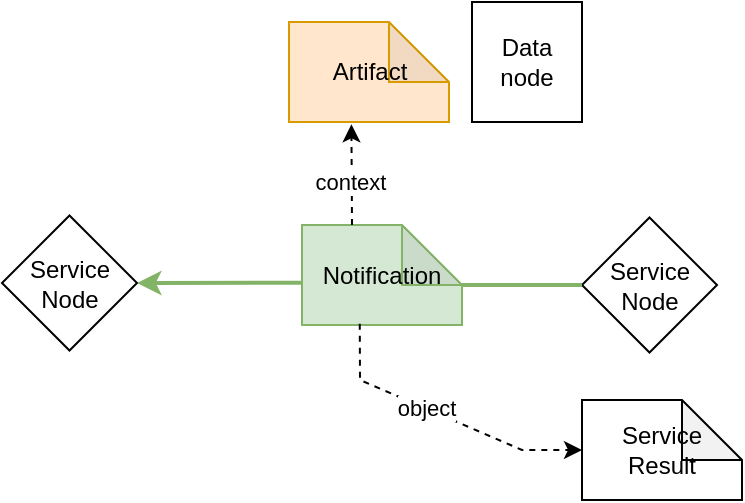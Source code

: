 <mxfile version="20.3.0" type="google"><diagram id="bKlIuONL0UMYNWtzhna3" name="Page-1"><mxGraphModel grid="1" page="1" gridSize="10" guides="1" tooltips="1" connect="1" arrows="1" fold="1" pageScale="1" pageWidth="827" pageHeight="1169" math="0" shadow="0"><root><mxCell id="0"/><mxCell id="1" parent="0"/><mxCell id="B7y1gIS1nqqBivOsphvt-5" value="Notification" style="shape=note;whiteSpace=wrap;html=1;backgroundOutline=1;darkOpacity=0.05;strokeColor=#82b366;fillColor=#d5e8d4;" vertex="1" parent="1"><mxGeometry x="250" y="392.5" width="80" height="50" as="geometry"/></mxCell><mxCell id="1w3zaBxk2jP9lgrqFNdk-2" value="Artifact" style="shape=note;whiteSpace=wrap;html=1;backgroundOutline=1;darkOpacity=0.05;strokeColor=#d79b00;fillColor=#ffe6cc;" vertex="1" parent="1"><mxGeometry x="243.5" y="291" width="80" height="50" as="geometry"/></mxCell><mxCell id="qJPWsQ2E9NH4Jc2ol6bn-1" value="Service&lt;br&gt;Node" style="rhombus;whiteSpace=wrap;html=1;" vertex="1" parent="1"><mxGeometry x="390" y="388.75" width="67.5" height="67.5" as="geometry"/></mxCell><mxCell id="NfxFeVmJ3eAtAK794Kii-2" value="" style="endArrow=classic;html=1;rounded=0;entryX=1;entryY=0.5;entryDx=0;entryDy=0;exitX=-0.002;exitY=0.577;exitDx=0;exitDy=0;exitPerimeter=0;strokeWidth=2;fillColor=#d5e8d4;strokeColor=#82b366;" edge="1" parent="1" source="B7y1gIS1nqqBivOsphvt-5"><mxGeometry width="50" height="50" relative="1" as="geometry"><mxPoint x="220" y="510" as="sourcePoint"/><mxPoint x="167.5" y="421.5" as="targetPoint"/></mxGeometry></mxCell><mxCell id="NfxFeVmJ3eAtAK794Kii-3" value="" style="endArrow=none;html=1;rounded=0;strokeWidth=2;entryX=0;entryY=0.5;entryDx=0;entryDy=0;exitX=0;exitY=0;exitDx=80;exitDy=30;exitPerimeter=0;fillColor=#d5e8d4;strokeColor=#82b366;" edge="1" parent="1" source="B7y1gIS1nqqBivOsphvt-5" target="qJPWsQ2E9NH4Jc2ol6bn-1"><mxGeometry width="50" height="50" relative="1" as="geometry"><mxPoint x="240" y="500" as="sourcePoint"/><mxPoint x="290" y="450" as="targetPoint"/></mxGeometry></mxCell><mxCell id="zcbmZJzm0PyyJxplfOCr-1" value="Service&lt;br&gt;Node" style="rhombus;whiteSpace=wrap;html=1;" vertex="1" parent="1"><mxGeometry x="100" y="387.75" width="67.5" height="67.5" as="geometry"/></mxCell><mxCell id="zcbmZJzm0PyyJxplfOCr-2" value="Data node" style="rounded=0;whiteSpace=wrap;html=1;rotation=0;" vertex="1" parent="1"><mxGeometry x="335" y="281" width="55" height="60" as="geometry"/></mxCell><mxCell id="zcbmZJzm0PyyJxplfOCr-5" value="" style="endArrow=classic;html=1;rounded=0;exitX=0;exitY=0;exitDx=25;exitDy=0;exitPerimeter=0;entryX=0.39;entryY=1.023;entryDx=0;entryDy=0;entryPerimeter=0;dashed=1;" edge="1" parent="1" source="B7y1gIS1nqqBivOsphvt-5" target="1w3zaBxk2jP9lgrqFNdk-2"><mxGeometry width="50" height="50" relative="1" as="geometry"><mxPoint x="310" y="440" as="sourcePoint"/><mxPoint x="360" y="390" as="targetPoint"/></mxGeometry></mxCell><mxCell id="zcbmZJzm0PyyJxplfOCr-6" value="context" style="edgeLabel;html=1;align=center;verticalAlign=middle;resizable=0;points=[];" connectable="0" vertex="1" parent="zcbmZJzm0PyyJxplfOCr-5"><mxGeometry x="-0.148" y="1" relative="1" as="geometry"><mxPoint as="offset"/></mxGeometry></mxCell><mxCell id="zcbmZJzm0PyyJxplfOCr-8" value="Service&lt;br&gt;Result" style="shape=note;whiteSpace=wrap;html=1;backgroundOutline=1;darkOpacity=0.05;" vertex="1" parent="1"><mxGeometry x="390" y="480" width="80" height="50" as="geometry"/></mxCell><mxCell id="zcbmZJzm0PyyJxplfOCr-9" value="" style="endArrow=classic;html=1;rounded=0;dashed=1;exitX=0.361;exitY=0.988;exitDx=0;exitDy=0;exitPerimeter=0;entryX=0;entryY=0.5;entryDx=0;entryDy=0;entryPerimeter=0;" edge="1" parent="1" source="B7y1gIS1nqqBivOsphvt-5" target="zcbmZJzm0PyyJxplfOCr-8"><mxGeometry width="50" height="50" relative="1" as="geometry"><mxPoint x="310" y="440" as="sourcePoint"/><mxPoint x="360" y="390" as="targetPoint"/><Array as="points"><mxPoint x="279" y="470"/><mxPoint x="360" y="505"/></Array></mxGeometry></mxCell><mxCell id="zcbmZJzm0PyyJxplfOCr-10" value="object" style="edgeLabel;html=1;align=center;verticalAlign=middle;resizable=0;points=[];" connectable="0" vertex="1" parent="zcbmZJzm0PyyJxplfOCr-9"><mxGeometry x="-0.125" relative="1" as="geometry"><mxPoint as="offset"/></mxGeometry></mxCell></root></mxGraphModel></diagram></mxfile>